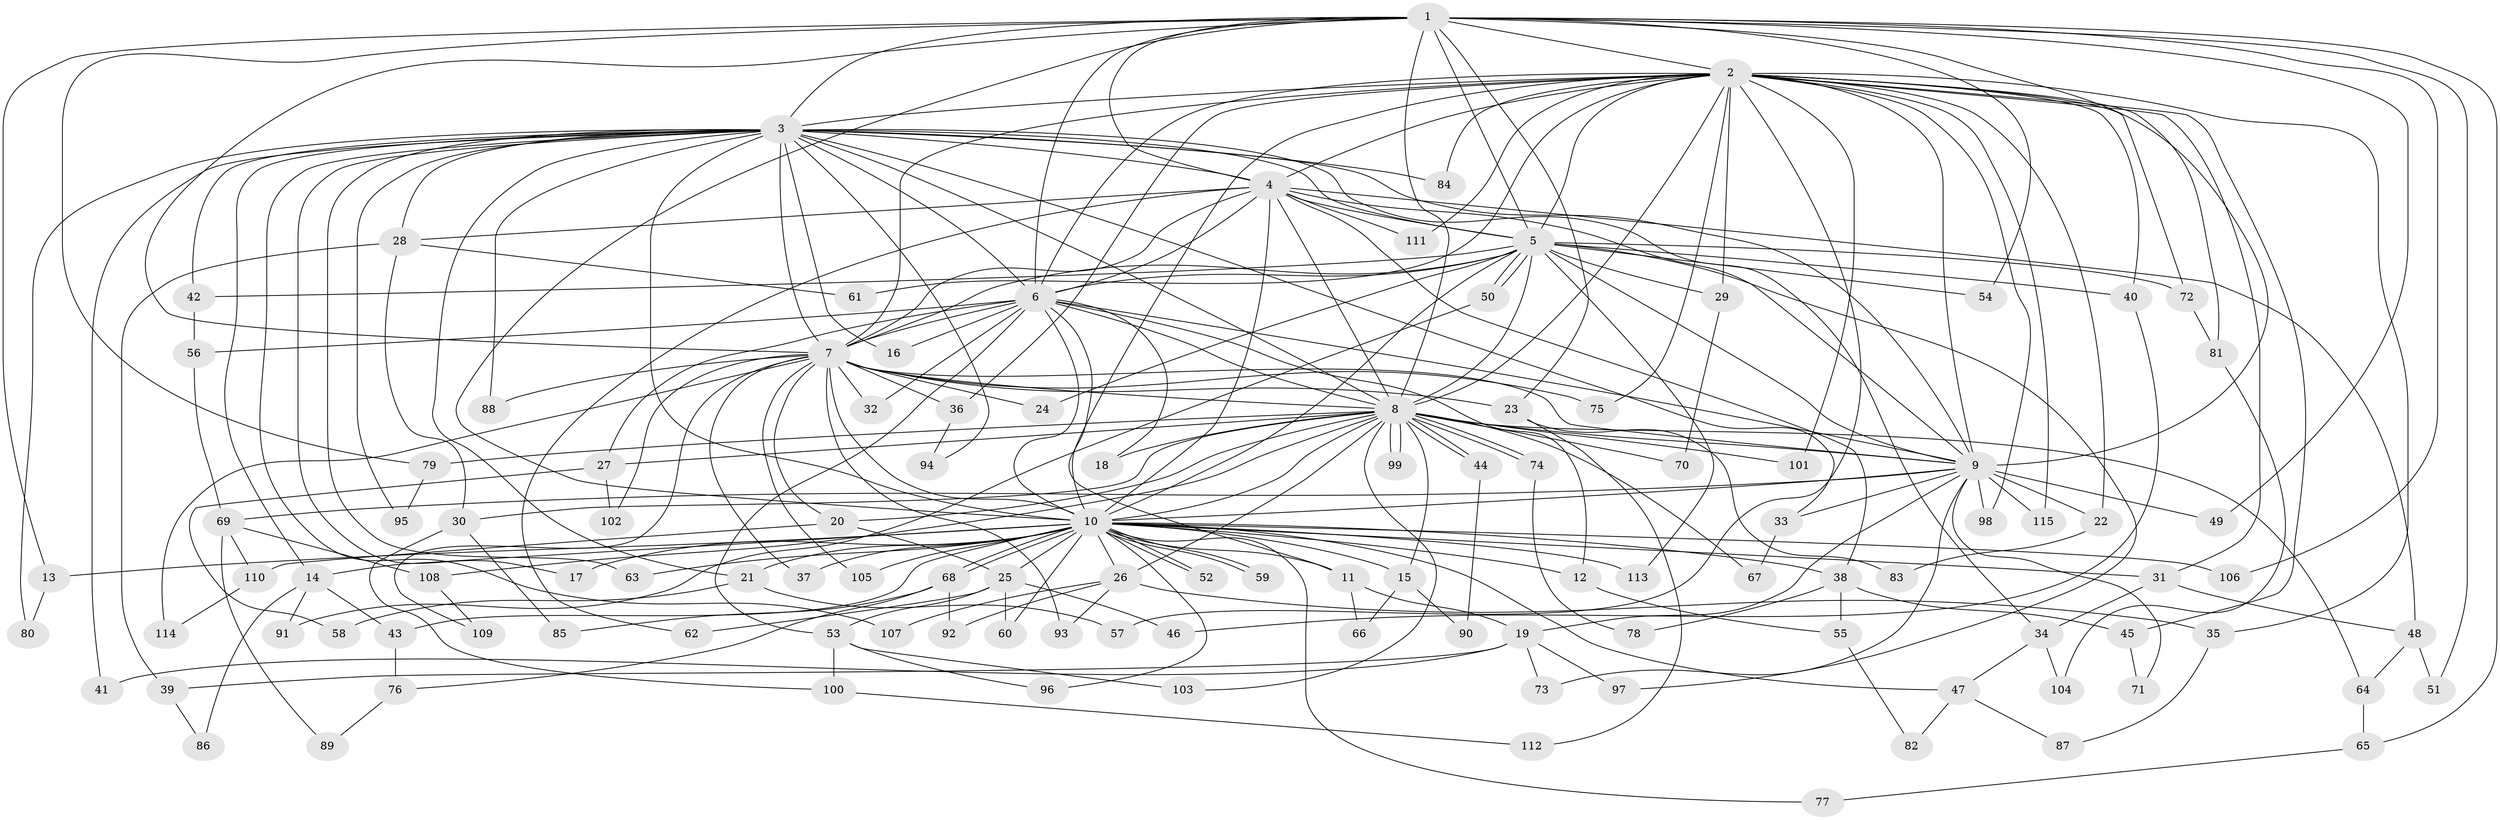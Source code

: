 // Generated by graph-tools (version 1.1) at 2025/01/03/09/25 03:01:22]
// undirected, 115 vertices, 255 edges
graph export_dot {
graph [start="1"]
  node [color=gray90,style=filled];
  1;
  2;
  3;
  4;
  5;
  6;
  7;
  8;
  9;
  10;
  11;
  12;
  13;
  14;
  15;
  16;
  17;
  18;
  19;
  20;
  21;
  22;
  23;
  24;
  25;
  26;
  27;
  28;
  29;
  30;
  31;
  32;
  33;
  34;
  35;
  36;
  37;
  38;
  39;
  40;
  41;
  42;
  43;
  44;
  45;
  46;
  47;
  48;
  49;
  50;
  51;
  52;
  53;
  54;
  55;
  56;
  57;
  58;
  59;
  60;
  61;
  62;
  63;
  64;
  65;
  66;
  67;
  68;
  69;
  70;
  71;
  72;
  73;
  74;
  75;
  76;
  77;
  78;
  79;
  80;
  81;
  82;
  83;
  84;
  85;
  86;
  87;
  88;
  89;
  90;
  91;
  92;
  93;
  94;
  95;
  96;
  97;
  98;
  99;
  100;
  101;
  102;
  103;
  104;
  105;
  106;
  107;
  108;
  109;
  110;
  111;
  112;
  113;
  114;
  115;
  1 -- 2;
  1 -- 3;
  1 -- 4;
  1 -- 5;
  1 -- 6;
  1 -- 7;
  1 -- 8;
  1 -- 9;
  1 -- 10;
  1 -- 13;
  1 -- 23;
  1 -- 49;
  1 -- 51;
  1 -- 54;
  1 -- 65;
  1 -- 79;
  1 -- 106;
  2 -- 3;
  2 -- 4;
  2 -- 5;
  2 -- 6;
  2 -- 7;
  2 -- 8;
  2 -- 9;
  2 -- 10;
  2 -- 22;
  2 -- 29;
  2 -- 31;
  2 -- 35;
  2 -- 36;
  2 -- 40;
  2 -- 45;
  2 -- 57;
  2 -- 61;
  2 -- 72;
  2 -- 75;
  2 -- 81;
  2 -- 84;
  2 -- 98;
  2 -- 101;
  2 -- 111;
  2 -- 115;
  3 -- 4;
  3 -- 5;
  3 -- 6;
  3 -- 7;
  3 -- 8;
  3 -- 9;
  3 -- 10;
  3 -- 14;
  3 -- 16;
  3 -- 17;
  3 -- 21;
  3 -- 28;
  3 -- 33;
  3 -- 34;
  3 -- 41;
  3 -- 42;
  3 -- 63;
  3 -- 80;
  3 -- 84;
  3 -- 88;
  3 -- 94;
  3 -- 95;
  3 -- 107;
  4 -- 5;
  4 -- 6;
  4 -- 7;
  4 -- 8;
  4 -- 9;
  4 -- 10;
  4 -- 28;
  4 -- 38;
  4 -- 48;
  4 -- 62;
  4 -- 111;
  5 -- 6;
  5 -- 7;
  5 -- 8;
  5 -- 9;
  5 -- 10;
  5 -- 24;
  5 -- 29;
  5 -- 40;
  5 -- 42;
  5 -- 50;
  5 -- 50;
  5 -- 54;
  5 -- 72;
  5 -- 97;
  5 -- 113;
  6 -- 7;
  6 -- 8;
  6 -- 9;
  6 -- 10;
  6 -- 11;
  6 -- 12;
  6 -- 16;
  6 -- 18;
  6 -- 27;
  6 -- 32;
  6 -- 53;
  6 -- 56;
  7 -- 8;
  7 -- 9;
  7 -- 10;
  7 -- 20;
  7 -- 23;
  7 -- 24;
  7 -- 32;
  7 -- 36;
  7 -- 37;
  7 -- 75;
  7 -- 88;
  7 -- 93;
  7 -- 102;
  7 -- 105;
  7 -- 109;
  7 -- 114;
  8 -- 9;
  8 -- 10;
  8 -- 15;
  8 -- 18;
  8 -- 20;
  8 -- 26;
  8 -- 27;
  8 -- 30;
  8 -- 44;
  8 -- 44;
  8 -- 64;
  8 -- 67;
  8 -- 70;
  8 -- 74;
  8 -- 74;
  8 -- 79;
  8 -- 99;
  8 -- 99;
  8 -- 101;
  8 -- 103;
  8 -- 108;
  9 -- 10;
  9 -- 19;
  9 -- 22;
  9 -- 33;
  9 -- 49;
  9 -- 69;
  9 -- 71;
  9 -- 73;
  9 -- 98;
  9 -- 115;
  10 -- 11;
  10 -- 12;
  10 -- 13;
  10 -- 14;
  10 -- 15;
  10 -- 17;
  10 -- 21;
  10 -- 25;
  10 -- 26;
  10 -- 31;
  10 -- 37;
  10 -- 38;
  10 -- 43;
  10 -- 47;
  10 -- 52;
  10 -- 52;
  10 -- 59;
  10 -- 59;
  10 -- 60;
  10 -- 63;
  10 -- 68;
  10 -- 68;
  10 -- 77;
  10 -- 96;
  10 -- 105;
  10 -- 106;
  10 -- 113;
  11 -- 19;
  11 -- 66;
  12 -- 55;
  13 -- 80;
  14 -- 43;
  14 -- 86;
  14 -- 91;
  15 -- 66;
  15 -- 90;
  19 -- 39;
  19 -- 41;
  19 -- 73;
  19 -- 97;
  20 -- 25;
  20 -- 110;
  21 -- 57;
  21 -- 58;
  22 -- 83;
  23 -- 83;
  23 -- 112;
  25 -- 46;
  25 -- 53;
  25 -- 60;
  25 -- 62;
  26 -- 35;
  26 -- 92;
  26 -- 93;
  26 -- 107;
  27 -- 58;
  27 -- 102;
  28 -- 30;
  28 -- 39;
  28 -- 61;
  29 -- 70;
  30 -- 85;
  30 -- 100;
  31 -- 34;
  31 -- 48;
  33 -- 67;
  34 -- 47;
  34 -- 104;
  35 -- 87;
  36 -- 94;
  38 -- 45;
  38 -- 55;
  38 -- 78;
  39 -- 86;
  40 -- 46;
  42 -- 56;
  43 -- 76;
  44 -- 90;
  45 -- 71;
  47 -- 82;
  47 -- 87;
  48 -- 51;
  48 -- 64;
  50 -- 91;
  53 -- 96;
  53 -- 100;
  53 -- 103;
  55 -- 82;
  56 -- 69;
  64 -- 65;
  65 -- 77;
  68 -- 76;
  68 -- 85;
  68 -- 92;
  69 -- 89;
  69 -- 108;
  69 -- 110;
  72 -- 81;
  74 -- 78;
  76 -- 89;
  79 -- 95;
  81 -- 104;
  100 -- 112;
  108 -- 109;
  110 -- 114;
}

